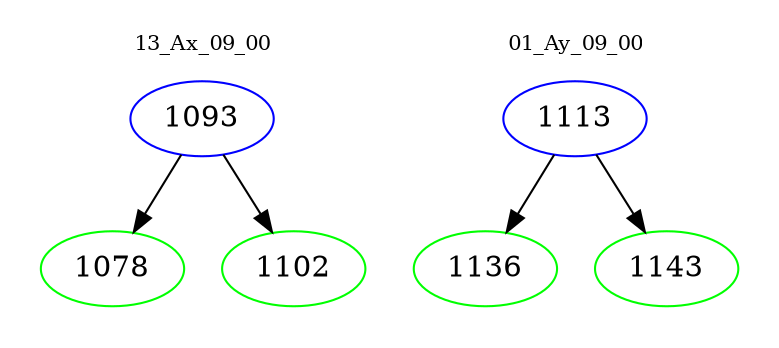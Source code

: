 digraph{
subgraph cluster_0 {
color = white
label = "13_Ax_09_00";
fontsize=10;
T0_1093 [label="1093", color="blue"]
T0_1093 -> T0_1078 [color="black"]
T0_1078 [label="1078", color="green"]
T0_1093 -> T0_1102 [color="black"]
T0_1102 [label="1102", color="green"]
}
subgraph cluster_1 {
color = white
label = "01_Ay_09_00";
fontsize=10;
T1_1113 [label="1113", color="blue"]
T1_1113 -> T1_1136 [color="black"]
T1_1136 [label="1136", color="green"]
T1_1113 -> T1_1143 [color="black"]
T1_1143 [label="1143", color="green"]
}
}
